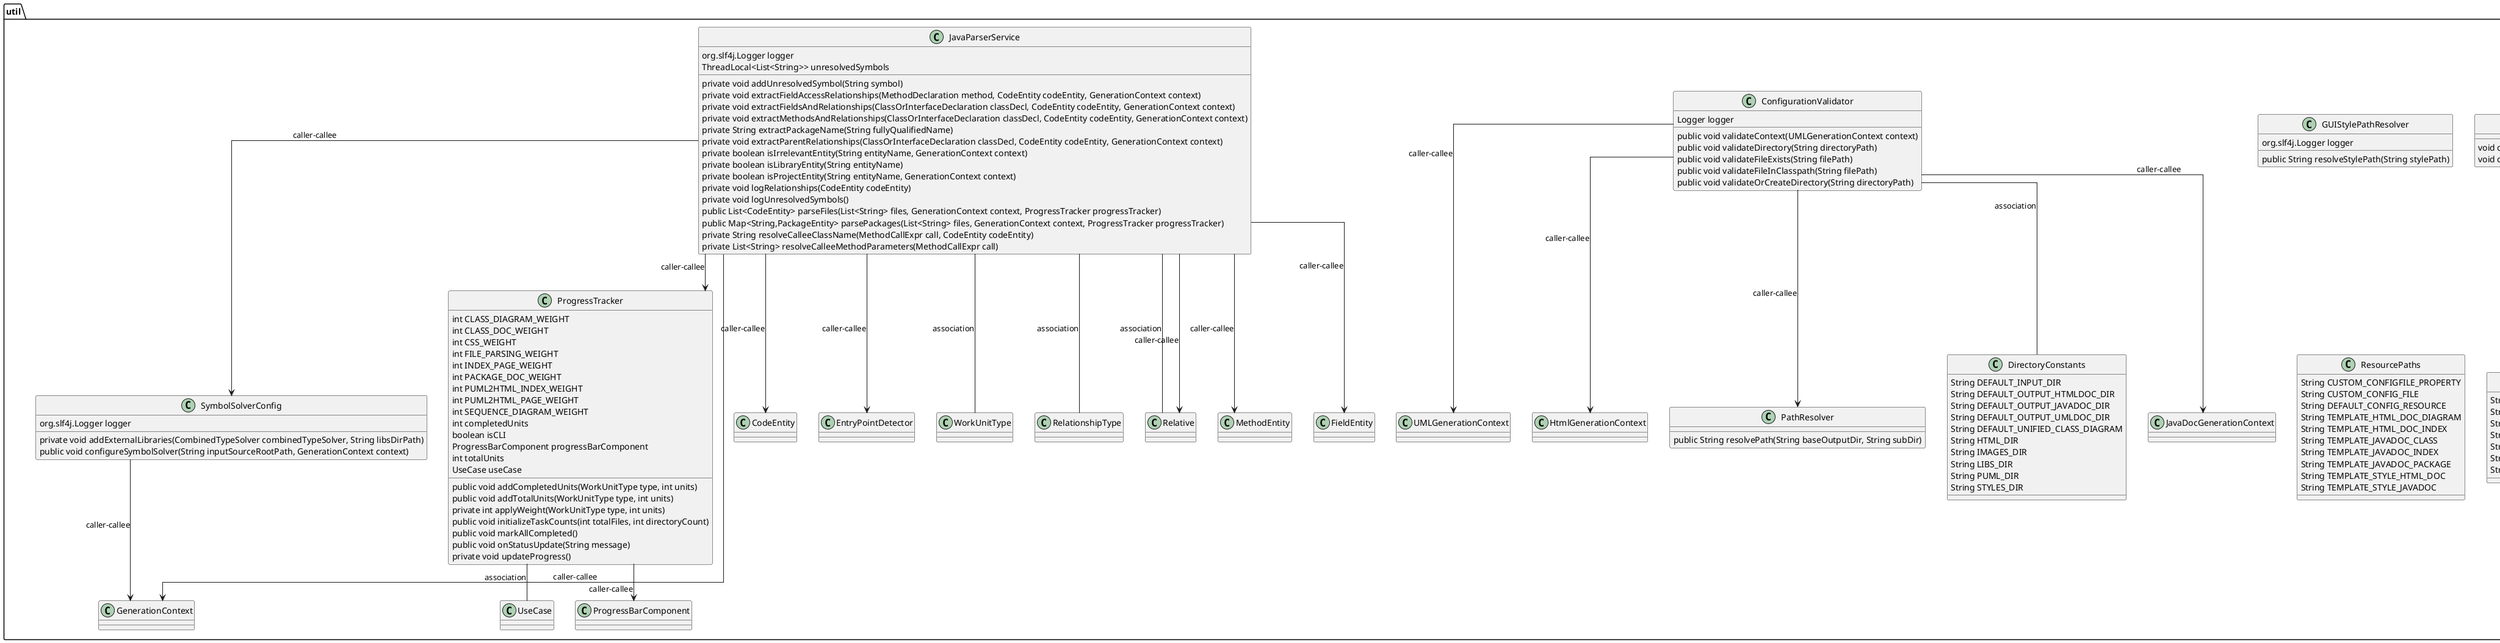 @startuml
skinparam linetype Ortho
package util {
class ConfigurationValidator {
    Logger logger
    public void validateContext(UMLGenerationContext context)
    public void validateDirectory(String directoryPath)
    public void validateFileExists(String filePath)
    public void validateFileInClasspath(String filePath)
    public void validateOrCreateDirectory(String directoryPath)
}
ConfigurationValidator --> UMLGenerationContext : caller-callee
ConfigurationValidator --> HtmlGenerationContext : caller-callee
ConfigurationValidator --> PathResolver : caller-callee
ConfigurationValidator -- DirectoryConstants : association
ConfigurationValidator --> JavaDocGenerationContext : caller-callee
class DirectoryConstants {
    String DEFAULT_INPUT_DIR
    String DEFAULT_OUTPUT_HTMLDOC_DIR
    String DEFAULT_OUTPUT_JAVADOC_DIR
    String DEFAULT_OUTPUT_UMLDOC_DIR
    String DEFAULT_UNIFIED_CLASS_DIAGRAM
    String HTML_DIR
    String IMAGES_DIR
    String LIBS_DIR
    String PUML_DIR
    String STYLES_DIR
}
class GUIStylePathResolver {
    org.slf4j.Logger logger
    public String resolveStylePath(String stylePath)
}
class JavaParserService {
    org.slf4j.Logger logger
    ThreadLocal<List<String>> unresolvedSymbols
    private void addUnresolvedSymbol(String symbol)
    private void extractFieldAccessRelationships(MethodDeclaration method, CodeEntity codeEntity, GenerationContext context)
    private void extractFieldsAndRelationships(ClassOrInterfaceDeclaration classDecl, CodeEntity codeEntity, GenerationContext context)
    private void extractMethodsAndRelationships(ClassOrInterfaceDeclaration classDecl, CodeEntity codeEntity, GenerationContext context)
    private String extractPackageName(String fullyQualifiedName)
    private void extractParentRelationships(ClassOrInterfaceDeclaration classDecl, CodeEntity codeEntity, GenerationContext context)
    private boolean isIrrelevantEntity(String entityName, GenerationContext context)
    private boolean isLibraryEntity(String entityName)
    private boolean isProjectEntity(String entityName, GenerationContext context)
    private void logRelationships(CodeEntity codeEntity)
    private void logUnresolvedSymbols()
    public List<CodeEntity> parseFiles(List<String> files, GenerationContext context, ProgressTracker progressTracker)
    public Map<String,PackageEntity> parsePackages(List<String> files, GenerationContext context, ProgressTracker progressTracker)
    private String resolveCalleeClassName(MethodCallExpr call, CodeEntity codeEntity)
    private List<String> resolveCalleeMethodParameters(MethodCallExpr call)
}
JavaParserService --> GenerationContext : caller-callee
JavaParserService --> SymbolSolverConfig : caller-callee
JavaParserService --> ProgressTracker : caller-callee
JavaParserService --> CodeEntity : caller-callee
JavaParserService --> EntryPointDetector : caller-callee
JavaParserService -- WorkUnitType : association
JavaParserService -- RelationshipType : association
JavaParserService -- Relative : association
JavaParserService --> MethodEntity : caller-callee
JavaParserService --> FieldEntity : caller-callee
JavaParserService --> Relative : caller-callee
class PathResolver {
    public String resolvePath(String baseOutputDir, String subDir)
}
class ProgressListener {
     void onProgressUpdate(double progress)
     void onStatusUpdate(String message)
}
class ProgressTracker {
    int CLASS_DIAGRAM_WEIGHT
    int CLASS_DOC_WEIGHT
    int CSS_WEIGHT
    int FILE_PARSING_WEIGHT
    int INDEX_PAGE_WEIGHT
    int PACKAGE_DOC_WEIGHT
    int PUML2HTML_INDEX_WEIGHT
    int PUML2HTML_PAGE_WEIGHT
    int SEQUENCE_DIAGRAM_WEIGHT
    int completedUnits
    boolean isCLI
    ProgressBarComponent progressBarComponent
    int totalUnits
    UseCase useCase
    public void addCompletedUnits(WorkUnitType type, int units)
    public void addTotalUnits(WorkUnitType type, int units)
    private int applyWeight(WorkUnitType type, int units)
    public void initializeTaskCounts(int totalFiles, int directoryCount)
    public void markAllCompleted()
    public void onStatusUpdate(String message)
    private void updateProgress()
}
ProgressTracker -- UseCase : association
ProgressTracker --> ProgressBarComponent : caller-callee
class ResourcePaths {
    String CUSTOM_CONFIGFILE_PROPERTY
    String CUSTOM_CONFIG_FILE
    String DEFAULT_CONFIG_RESOURCE
    String TEMPLATE_HTML_DOC_DIAGRAM
    String TEMPLATE_HTML_DOC_INDEX
    String TEMPLATE_JAVADOC_CLASS
    String TEMPLATE_JAVADOC_INDEX
    String TEMPLATE_JAVADOC_PACKAGE
    String TEMPLATE_STYLE_HTML_DOC
    String TEMPLATE_STYLE_JAVADOC
}
class StyleConstants {
    String DEFAULT_GUI_COMMON_STYLE
    String DEFAULT_GUI_DARK_STYLE
    String DEFAULT_GUI_DEFAULT_STYLE
    String DEFAULT_GUI_LIGHT_STYLE
    String DEFAULT_GUI_PASTEL_STYLE
    String OUTPUT_HTMLDOC_STYLE
    String OUTPUT_JAVADOC_STYLE
}
class SymbolSolverConfig {
    org.slf4j.Logger logger
    private void addExternalLibraries(CombinedTypeSolver combinedTypeSolver, String libsDirPath)
    public void configureSymbolSolver(String inputSourceRootPath, GenerationContext context)
}
SymbolSolverConfig --> GenerationContext : caller-callee
}
@enduml
